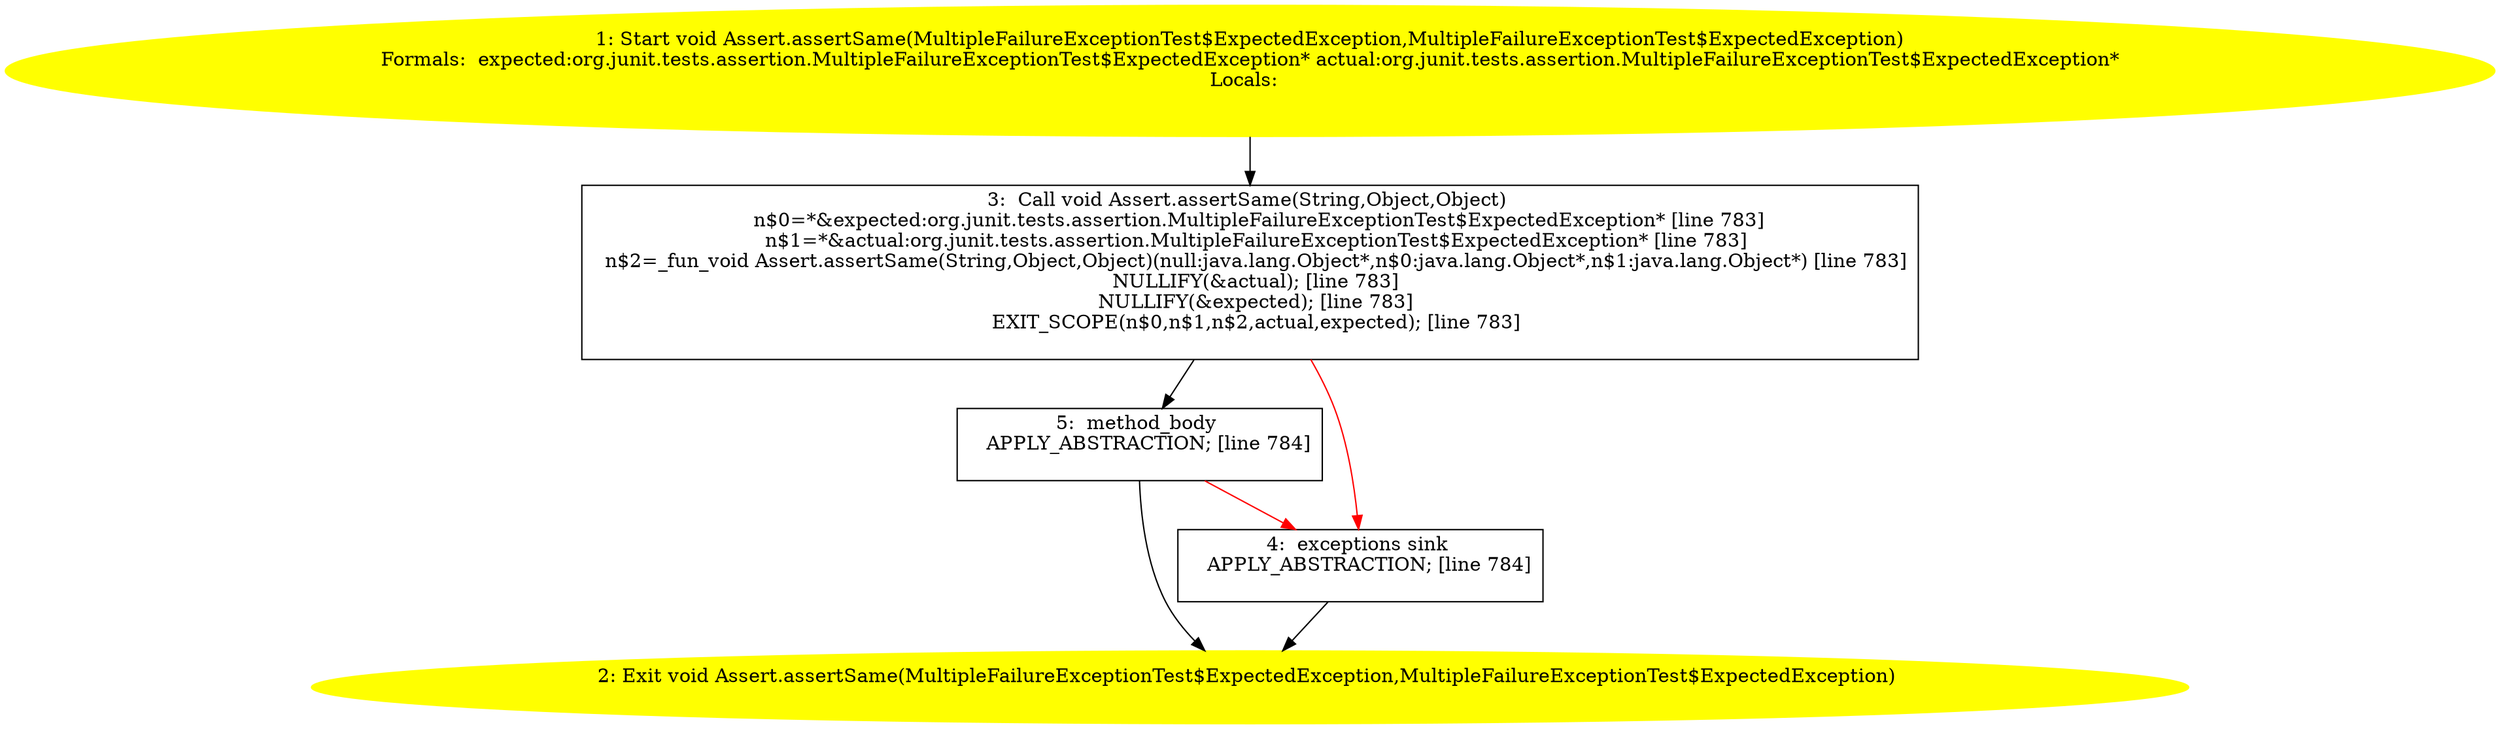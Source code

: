 /* @generated */
digraph cfg {
"org.junit.Assert.assertSame(org.junit.tests.assertion.MultipleFailureExceptionTest$ExpectedException.862ac4b45b018a6a08a5ce08a870c539_1" [label="1: Start void Assert.assertSame(MultipleFailureExceptionTest$ExpectedException,MultipleFailureExceptionTest$ExpectedException)\nFormals:  expected:org.junit.tests.assertion.MultipleFailureExceptionTest$ExpectedException* actual:org.junit.tests.assertion.MultipleFailureExceptionTest$ExpectedException*\nLocals:  \n  " color=yellow style=filled]
	

	 "org.junit.Assert.assertSame(org.junit.tests.assertion.MultipleFailureExceptionTest$ExpectedException.862ac4b45b018a6a08a5ce08a870c539_1" -> "org.junit.Assert.assertSame(org.junit.tests.assertion.MultipleFailureExceptionTest$ExpectedException.862ac4b45b018a6a08a5ce08a870c539_3" ;
"org.junit.Assert.assertSame(org.junit.tests.assertion.MultipleFailureExceptionTest$ExpectedException.862ac4b45b018a6a08a5ce08a870c539_2" [label="2: Exit void Assert.assertSame(MultipleFailureExceptionTest$ExpectedException,MultipleFailureExceptionTest$ExpectedException) \n  " color=yellow style=filled]
	

"org.junit.Assert.assertSame(org.junit.tests.assertion.MultipleFailureExceptionTest$ExpectedException.862ac4b45b018a6a08a5ce08a870c539_3" [label="3:  Call void Assert.assertSame(String,Object,Object) \n   n$0=*&expected:org.junit.tests.assertion.MultipleFailureExceptionTest$ExpectedException* [line 783]\n  n$1=*&actual:org.junit.tests.assertion.MultipleFailureExceptionTest$ExpectedException* [line 783]\n  n$2=_fun_void Assert.assertSame(String,Object,Object)(null:java.lang.Object*,n$0:java.lang.Object*,n$1:java.lang.Object*) [line 783]\n  NULLIFY(&actual); [line 783]\n  NULLIFY(&expected); [line 783]\n  EXIT_SCOPE(n$0,n$1,n$2,actual,expected); [line 783]\n " shape="box"]
	

	 "org.junit.Assert.assertSame(org.junit.tests.assertion.MultipleFailureExceptionTest$ExpectedException.862ac4b45b018a6a08a5ce08a870c539_3" -> "org.junit.Assert.assertSame(org.junit.tests.assertion.MultipleFailureExceptionTest$ExpectedException.862ac4b45b018a6a08a5ce08a870c539_5" ;
	 "org.junit.Assert.assertSame(org.junit.tests.assertion.MultipleFailureExceptionTest$ExpectedException.862ac4b45b018a6a08a5ce08a870c539_3" -> "org.junit.Assert.assertSame(org.junit.tests.assertion.MultipleFailureExceptionTest$ExpectedException.862ac4b45b018a6a08a5ce08a870c539_4" [color="red" ];
"org.junit.Assert.assertSame(org.junit.tests.assertion.MultipleFailureExceptionTest$ExpectedException.862ac4b45b018a6a08a5ce08a870c539_4" [label="4:  exceptions sink \n   APPLY_ABSTRACTION; [line 784]\n " shape="box"]
	

	 "org.junit.Assert.assertSame(org.junit.tests.assertion.MultipleFailureExceptionTest$ExpectedException.862ac4b45b018a6a08a5ce08a870c539_4" -> "org.junit.Assert.assertSame(org.junit.tests.assertion.MultipleFailureExceptionTest$ExpectedException.862ac4b45b018a6a08a5ce08a870c539_2" ;
"org.junit.Assert.assertSame(org.junit.tests.assertion.MultipleFailureExceptionTest$ExpectedException.862ac4b45b018a6a08a5ce08a870c539_5" [label="5:  method_body \n   APPLY_ABSTRACTION; [line 784]\n " shape="box"]
	

	 "org.junit.Assert.assertSame(org.junit.tests.assertion.MultipleFailureExceptionTest$ExpectedException.862ac4b45b018a6a08a5ce08a870c539_5" -> "org.junit.Assert.assertSame(org.junit.tests.assertion.MultipleFailureExceptionTest$ExpectedException.862ac4b45b018a6a08a5ce08a870c539_2" ;
	 "org.junit.Assert.assertSame(org.junit.tests.assertion.MultipleFailureExceptionTest$ExpectedException.862ac4b45b018a6a08a5ce08a870c539_5" -> "org.junit.Assert.assertSame(org.junit.tests.assertion.MultipleFailureExceptionTest$ExpectedException.862ac4b45b018a6a08a5ce08a870c539_4" [color="red" ];
}

